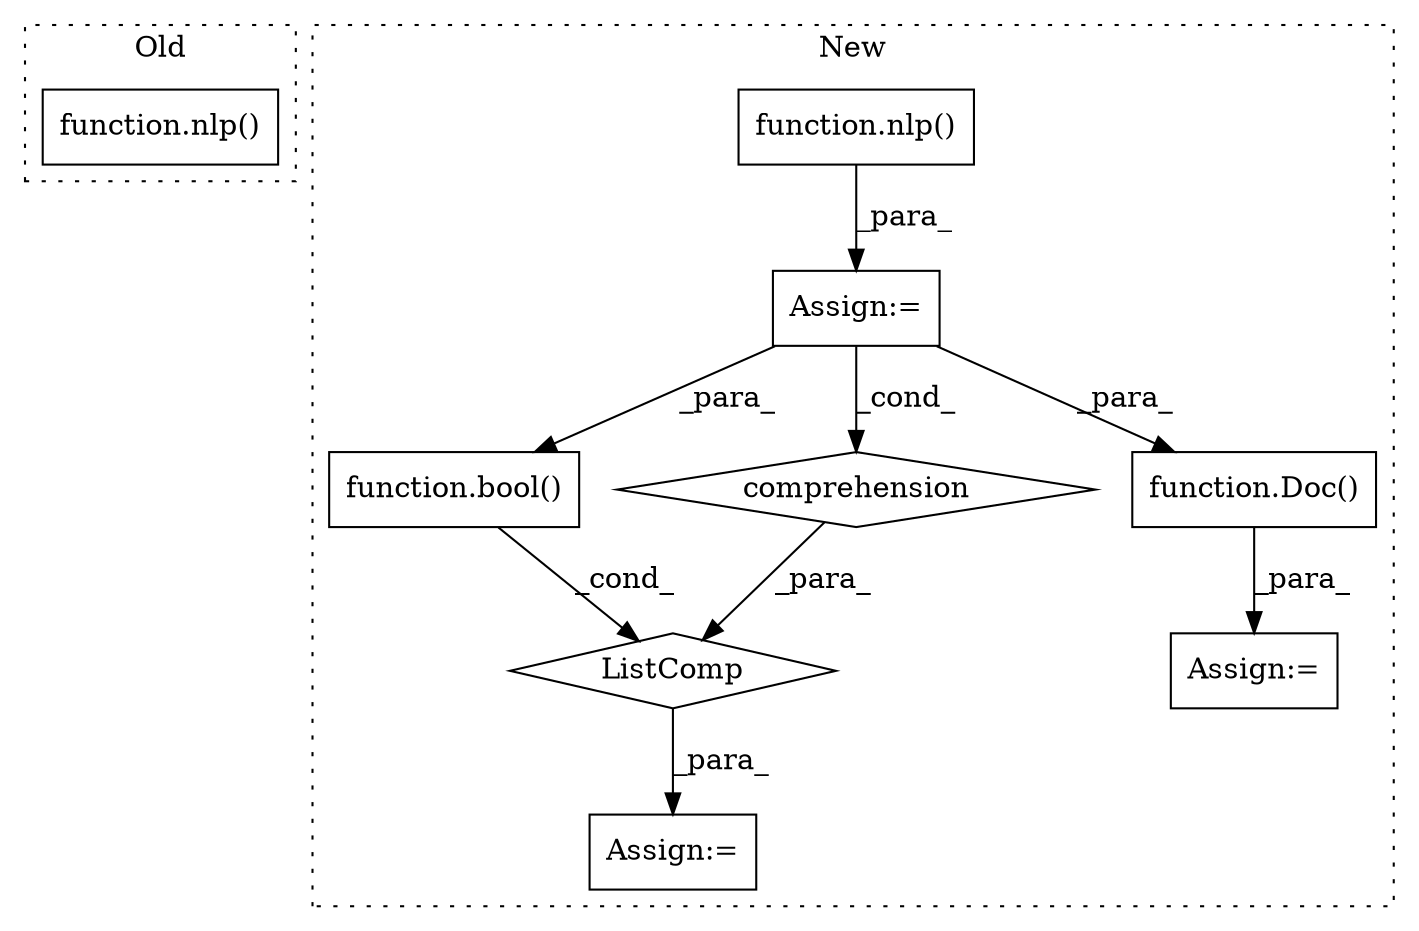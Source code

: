 digraph G {
subgraph cluster0 {
1 [label="function.nlp()" a="75" s="1048,1158" l="13,6" shape="box"];
label = "Old";
style="dotted";
}
subgraph cluster1 {
2 [label="function.nlp()" a="75" s="3622,3630" l="4,1" shape="box"];
3 [label="Assign:=" a="68" s="3619" l="3" shape="box"];
4 [label="function.bool()" a="75" s="3646,3664" l="5,1" shape="box"];
5 [label="function.Doc()" a="75" s="3696,3724" l="13,130" shape="box"];
6 [label="ListComp" a="106" s="3645" l="40" shape="diamond"];
7 [label="Assign:=" a="68" s="3693" l="3" shape="box"];
8 [label="Assign:=" a="68" s="3642" l="3" shape="box"];
9 [label="comprehension" a="45" s="3666" l="3" shape="diamond"];
label = "New";
style="dotted";
}
2 -> 3 [label="_para_"];
3 -> 4 [label="_para_"];
3 -> 5 [label="_para_"];
3 -> 9 [label="_cond_"];
4 -> 6 [label="_cond_"];
5 -> 7 [label="_para_"];
6 -> 8 [label="_para_"];
9 -> 6 [label="_para_"];
}
